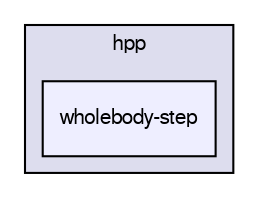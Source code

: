 digraph "wholebody-step" {
  compound=true
  node [ fontsize="10", fontname="FreeSans"];
  edge [ labelfontsize="10", labelfontname="FreeSans"];
  subgraph clusterdir_766a2b2ecef16448f861b8cf84e3a157 {
    graph [ bgcolor="#ddddee", pencolor="black", label="hpp" fontname="FreeSans", fontsize="10", URL="dir_766a2b2ecef16448f861b8cf84e3a157.html"]
  dir_e7e7a271c54873a5c16d6eb1e25ef92c [shape=box, label="wholebody-step", style="filled", fillcolor="#eeeeff", pencolor="black", URL="dir_e7e7a271c54873a5c16d6eb1e25ef92c.html"];
  }
}
